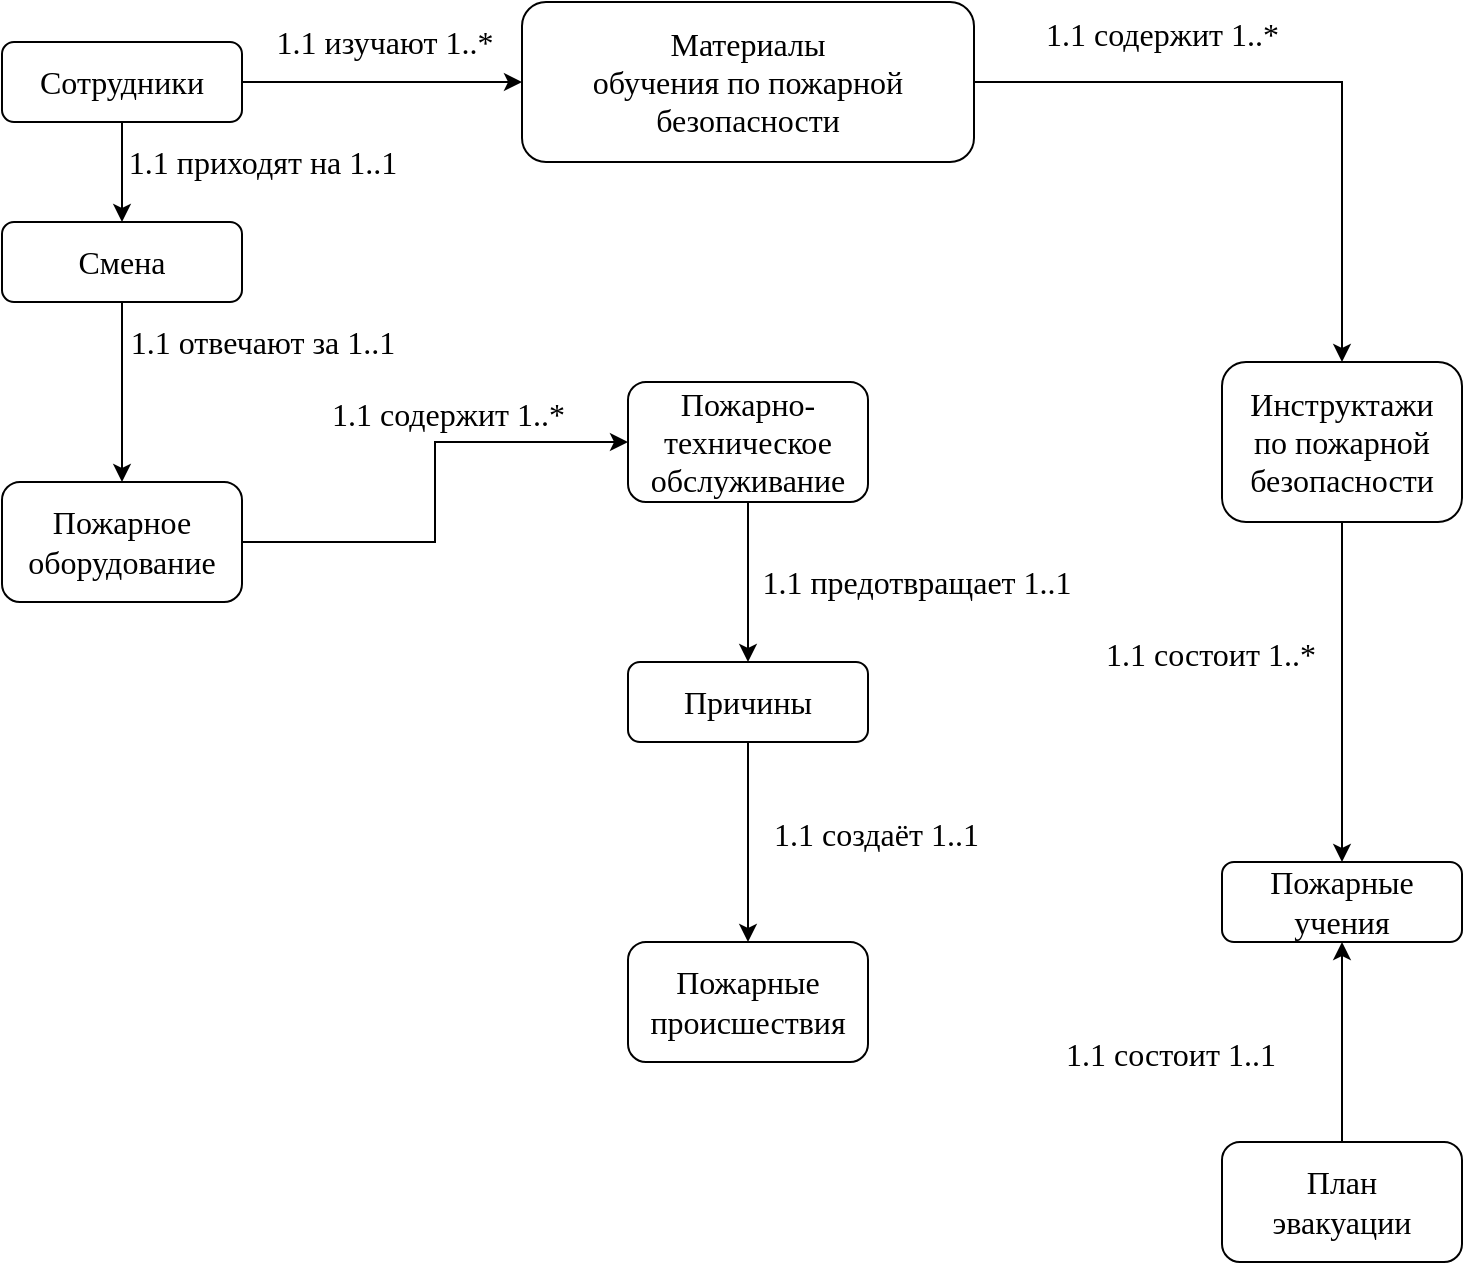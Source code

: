 <mxfile version="24.2.2" type="github">
  <diagram id="C5RBs43oDa-KdzZeNtuy" name="Page-1">
    <mxGraphModel dx="824" dy="1020" grid="1" gridSize="10" guides="1" tooltips="1" connect="1" arrows="1" fold="1" page="1" pageScale="1" pageWidth="827" pageHeight="1169" math="0" shadow="0">
      <root>
        <mxCell id="WIyWlLk6GJQsqaUBKTNV-0" />
        <mxCell id="WIyWlLk6GJQsqaUBKTNV-1" parent="WIyWlLk6GJQsqaUBKTNV-0" />
        <mxCell id="hJZQ2-0jvUvsS8JYfyV5-4" style="edgeStyle=orthogonalEdgeStyle;rounded=0;orthogonalLoop=1;jettySize=auto;html=1;exitX=1;exitY=0.5;exitDx=0;exitDy=0;entryX=0;entryY=0.5;entryDx=0;entryDy=0;" edge="1" parent="WIyWlLk6GJQsqaUBKTNV-1" source="WIyWlLk6GJQsqaUBKTNV-3" target="WIyWlLk6GJQsqaUBKTNV-7">
          <mxGeometry relative="1" as="geometry" />
        </mxCell>
        <mxCell id="hJZQ2-0jvUvsS8JYfyV5-5" value="&lt;span style=&quot;font-size:12.0pt;font-family:&amp;quot;Times New Roman&amp;quot;,serif;&lt;br/&gt;mso-fareast-font-family:&amp;quot;Times New Roman&amp;quot;;mso-font-kerning:0pt;mso-ligatures:&lt;br/&gt;none;mso-ansi-language:RU;mso-fareast-language:EN-US;mso-bidi-language:AR-SA&quot;&gt;1.1 изучают&lt;/span&gt;&lt;span style=&quot;font-size:12.0pt;font-family:&amp;quot;Times New Roman&amp;quot;,serif;&lt;br/&gt;mso-fareast-font-family:&amp;quot;Times New Roman&amp;quot;;mso-font-kerning:0pt;mso-ligatures:&lt;br/&gt;none;mso-ansi-language:RU;mso-fareast-language:EN-US;mso-bidi-language:AR-SA&quot;&gt;&amp;nbsp;&lt;/span&gt;&lt;span style=&quot;font-size:12.0pt;font-family:&amp;quot;Times New Roman&amp;quot;,serif;&lt;br/&gt;mso-fareast-font-family:&amp;quot;Times New Roman&amp;quot;;mso-font-kerning:0pt;mso-ligatures:&lt;br/&gt;none;mso-ansi-language:RU;mso-fareast-language:EN-US;mso-bidi-language:AR-SA&quot;&gt;1..*&lt;/span&gt;" style="edgeLabel;html=1;align=center;verticalAlign=middle;resizable=0;points=[];" vertex="1" connectable="0" parent="hJZQ2-0jvUvsS8JYfyV5-4">
          <mxGeometry x="-0.025" relative="1" as="geometry">
            <mxPoint x="2" y="-20" as="offset" />
          </mxGeometry>
        </mxCell>
        <mxCell id="hJZQ2-0jvUvsS8JYfyV5-37" value="" style="edgeStyle=orthogonalEdgeStyle;rounded=0;orthogonalLoop=1;jettySize=auto;html=1;" edge="1" parent="WIyWlLk6GJQsqaUBKTNV-1" source="WIyWlLk6GJQsqaUBKTNV-3" target="hJZQ2-0jvUvsS8JYfyV5-36">
          <mxGeometry relative="1" as="geometry" />
        </mxCell>
        <mxCell id="WIyWlLk6GJQsqaUBKTNV-3" value="&lt;span style=&quot;font-size:12.0pt;font-family:&amp;quot;Times New Roman&amp;quot;,serif;&lt;br/&gt;mso-fareast-font-family:&amp;quot;Times New Roman&amp;quot;;mso-font-kerning:0pt;mso-ligatures:&lt;br/&gt;none;mso-ansi-language:RU;mso-fareast-language:EN-US;mso-bidi-language:AR-SA&quot;&gt;Сотрудники&lt;/span&gt;" style="rounded=1;whiteSpace=wrap;html=1;fontSize=12;glass=0;strokeWidth=1;shadow=0;" parent="WIyWlLk6GJQsqaUBKTNV-1" vertex="1">
          <mxGeometry x="30" y="50" width="120" height="40" as="geometry" />
        </mxCell>
        <mxCell id="hJZQ2-0jvUvsS8JYfyV5-29" style="edgeStyle=orthogonalEdgeStyle;rounded=0;orthogonalLoop=1;jettySize=auto;html=1;exitX=1;exitY=0.5;exitDx=0;exitDy=0;entryX=0.5;entryY=0;entryDx=0;entryDy=0;" edge="1" parent="WIyWlLk6GJQsqaUBKTNV-1" source="WIyWlLk6GJQsqaUBKTNV-7" target="WIyWlLk6GJQsqaUBKTNV-11">
          <mxGeometry relative="1" as="geometry" />
        </mxCell>
        <mxCell id="WIyWlLk6GJQsqaUBKTNV-7" value="&lt;span style=&quot;font-size:12.0pt;font-family:&amp;quot;Times New Roman&amp;quot;,serif;&lt;br/&gt;mso-fareast-font-family:&amp;quot;Times New Roman&amp;quot;;mso-font-kerning:0pt;mso-ligatures:&lt;br/&gt;none;mso-ansi-language:RU;mso-fareast-language:EN-US;mso-bidi-language:AR-SA&quot;&gt;Материалы&lt;br/&gt;обучения по пожарной безопасности&lt;/span&gt;" style="rounded=1;whiteSpace=wrap;html=1;fontSize=12;glass=0;strokeWidth=1;shadow=0;" parent="WIyWlLk6GJQsqaUBKTNV-1" vertex="1">
          <mxGeometry x="290" y="30" width="226" height="80" as="geometry" />
        </mxCell>
        <mxCell id="hJZQ2-0jvUvsS8JYfyV5-26" value="" style="edgeStyle=orthogonalEdgeStyle;rounded=0;orthogonalLoop=1;jettySize=auto;html=1;" edge="1" parent="WIyWlLk6GJQsqaUBKTNV-1" source="WIyWlLk6GJQsqaUBKTNV-11" target="WIyWlLk6GJQsqaUBKTNV-12">
          <mxGeometry relative="1" as="geometry" />
        </mxCell>
        <mxCell id="WIyWlLk6GJQsqaUBKTNV-11" value="&lt;span style=&quot;font-size:12.0pt;font-family:&amp;quot;Times New Roman&amp;quot;,serif;&lt;br/&gt;mso-fareast-font-family:&amp;quot;Times New Roman&amp;quot;;mso-font-kerning:0pt;mso-ligatures:&lt;br/&gt;none;mso-ansi-language:RU;mso-fareast-language:EN-US;mso-bidi-language:AR-SA&quot;&gt;Инструктажи&lt;br/&gt;по пожарной безопасности&lt;/span&gt;" style="rounded=1;whiteSpace=wrap;html=1;fontSize=12;glass=0;strokeWidth=1;shadow=0;" parent="WIyWlLk6GJQsqaUBKTNV-1" vertex="1">
          <mxGeometry x="640" y="210" width="120" height="80" as="geometry" />
        </mxCell>
        <mxCell id="WIyWlLk6GJQsqaUBKTNV-12" value="&lt;span style=&quot;font-size:12.0pt;font-family:&amp;quot;Times New Roman&amp;quot;,serif;&lt;br/&gt;mso-fareast-font-family:&amp;quot;Times New Roman&amp;quot;;mso-font-kerning:0pt;mso-ligatures:&lt;br/&gt;none;mso-ansi-language:RU;mso-fareast-language:EN-US;mso-bidi-language:AR-SA&quot;&gt;Пожарные&lt;br/&gt;учения&lt;/span&gt;" style="rounded=1;whiteSpace=wrap;html=1;fontSize=12;glass=0;strokeWidth=1;shadow=0;" parent="WIyWlLk6GJQsqaUBKTNV-1" vertex="1">
          <mxGeometry x="640" y="460" width="120" height="40" as="geometry" />
        </mxCell>
        <mxCell id="hJZQ2-0jvUvsS8JYfyV5-27" value="" style="edgeStyle=orthogonalEdgeStyle;rounded=0;orthogonalLoop=1;jettySize=auto;html=1;" edge="1" parent="WIyWlLk6GJQsqaUBKTNV-1" source="hJZQ2-0jvUvsS8JYfyV5-2" target="WIyWlLk6GJQsqaUBKTNV-12">
          <mxGeometry relative="1" as="geometry" />
        </mxCell>
        <mxCell id="hJZQ2-0jvUvsS8JYfyV5-2" value="&lt;span style=&quot;font-size:12.0pt;font-family:&amp;quot;Times New Roman&amp;quot;,serif;&lt;br/&gt;mso-fareast-font-family:&amp;quot;Times New Roman&amp;quot;;mso-font-kerning:0pt;mso-ligatures:&lt;br/&gt;none;mso-ansi-language:RU;mso-fareast-language:EN-US;mso-bidi-language:AR-SA&quot;&gt;План&lt;br/&gt;эвакуации&lt;/span&gt;" style="rounded=1;whiteSpace=wrap;html=1;" vertex="1" parent="WIyWlLk6GJQsqaUBKTNV-1">
          <mxGeometry x="640" y="600" width="120" height="60" as="geometry" />
        </mxCell>
        <mxCell id="hJZQ2-0jvUvsS8JYfyV5-10" style="edgeStyle=orthogonalEdgeStyle;rounded=0;orthogonalLoop=1;jettySize=auto;html=1;exitX=0.5;exitY=1;exitDx=0;exitDy=0;" edge="1" parent="WIyWlLk6GJQsqaUBKTNV-1" source="WIyWlLk6GJQsqaUBKTNV-11" target="WIyWlLk6GJQsqaUBKTNV-11">
          <mxGeometry relative="1" as="geometry" />
        </mxCell>
        <mxCell id="hJZQ2-0jvUvsS8JYfyV5-11" value="&lt;span style=&quot;forced-color-adjust: none; color: rgb(0, 0, 0); font-style: normal; font-variant-ligatures: normal; font-variant-caps: normal; font-weight: 400; letter-spacing: normal; orphans: 2; text-align: center; text-indent: 0px; text-transform: none; widows: 2; word-spacing: 0px; -webkit-text-stroke-width: 0px; white-space: nowrap; text-decoration-thickness: initial; text-decoration-style: initial; text-decoration-color: initial; font-size: 12pt; font-family: &amp;quot;Times New Roman&amp;quot;, serif;&quot;&gt;1.1&amp;nbsp;&lt;/span&gt;&lt;span style=&quot;forced-color-adjust: none; color: rgb(0, 0, 0); font-style: normal; font-variant-ligatures: normal; font-variant-caps: normal; font-weight: 400; letter-spacing: normal; orphans: 2; text-align: center; text-indent: 0px; text-transform: none; widows: 2; word-spacing: 0px; -webkit-text-stroke-width: 0px; white-space: nowrap; text-decoration-thickness: initial; text-decoration-style: initial; text-decoration-color: initial; font-size: 12pt; font-family: &amp;quot;Times New Roman&amp;quot;, serif;&quot;&gt;содержит&amp;nbsp;&lt;/span&gt;&lt;span style=&quot;forced-color-adjust: none; color: rgb(0, 0, 0); font-style: normal; font-variant-ligatures: normal; font-variant-caps: normal; font-weight: 400; letter-spacing: normal; orphans: 2; text-align: center; text-indent: 0px; text-transform: none; widows: 2; word-spacing: 0px; -webkit-text-stroke-width: 0px; white-space: nowrap; text-decoration-thickness: initial; text-decoration-style: initial; text-decoration-color: initial; font-size: 12pt; font-family: &amp;quot;Times New Roman&amp;quot;, serif;&quot;&gt;1..*&lt;/span&gt;" style="text;whiteSpace=wrap;html=1;" vertex="1" parent="WIyWlLk6GJQsqaUBKTNV-1">
          <mxGeometry x="193" y="220" width="150" height="40" as="geometry" />
        </mxCell>
        <mxCell id="hJZQ2-0jvUvsS8JYfyV5-12" value="&lt;span style=&quot;forced-color-adjust: none; color: rgb(0, 0, 0); font-style: normal; font-variant-ligatures: normal; font-variant-caps: normal; font-weight: 400; letter-spacing: normal; orphans: 2; text-align: center; text-indent: 0px; text-transform: none; widows: 2; word-spacing: 0px; -webkit-text-stroke-width: 0px; white-space: nowrap; text-decoration-thickness: initial; text-decoration-style: initial; text-decoration-color: initial; font-size: 12pt; font-family: &amp;quot;Times New Roman&amp;quot;, serif;&quot;&gt;1.1&amp;nbsp;&lt;/span&gt;&lt;span style=&quot;forced-color-adjust: none; color: rgb(0, 0, 0); font-style: normal; font-variant-ligatures: normal; font-variant-caps: normal; font-weight: 400; letter-spacing: normal; orphans: 2; text-align: center; text-indent: 0px; text-transform: none; widows: 2; word-spacing: 0px; -webkit-text-stroke-width: 0px; white-space: nowrap; text-decoration-thickness: initial; text-decoration-style: initial; text-decoration-color: initial; font-size: 12pt; font-family: &amp;quot;Times New Roman&amp;quot;, serif;&quot;&gt;состоит&amp;nbsp;&lt;/span&gt;&lt;span style=&quot;forced-color-adjust: none; color: rgb(0, 0, 0); font-style: normal; font-variant-ligatures: normal; font-variant-caps: normal; font-weight: 400; letter-spacing: normal; orphans: 2; text-align: center; text-indent: 0px; text-transform: none; widows: 2; word-spacing: 0px; -webkit-text-stroke-width: 0px; white-space: nowrap; text-decoration-thickness: initial; text-decoration-style: initial; text-decoration-color: initial; font-size: 12pt; font-family: &amp;quot;Times New Roman&amp;quot;, serif;&quot;&gt;1..*&lt;/span&gt;" style="text;whiteSpace=wrap;html=1;" vertex="1" parent="WIyWlLk6GJQsqaUBKTNV-1">
          <mxGeometry x="580" y="340" width="150" height="40" as="geometry" />
        </mxCell>
        <mxCell id="hJZQ2-0jvUvsS8JYfyV5-13" value="&lt;span style=&quot;forced-color-adjust: none; color: rgb(0, 0, 0); font-style: normal; font-variant-ligatures: normal; font-variant-caps: normal; font-weight: 400; letter-spacing: normal; orphans: 2; text-align: center; text-indent: 0px; text-transform: none; widows: 2; word-spacing: 0px; -webkit-text-stroke-width: 0px; white-space: nowrap; text-decoration-thickness: initial; text-decoration-style: initial; text-decoration-color: initial; font-size: 12pt; font-family: &amp;quot;Times New Roman&amp;quot;, serif;&quot;&gt;1.1&amp;nbsp;&lt;/span&gt;&lt;span style=&quot;forced-color-adjust: none; color: rgb(0, 0, 0); font-style: normal; font-variant-ligatures: normal; font-variant-caps: normal; font-weight: 400; letter-spacing: normal; orphans: 2; text-align: center; text-indent: 0px; text-transform: none; widows: 2; word-spacing: 0px; -webkit-text-stroke-width: 0px; white-space: nowrap; text-decoration-thickness: initial; text-decoration-style: initial; text-decoration-color: initial; font-size: 12pt; font-family: &amp;quot;Times New Roman&amp;quot;, serif;&quot;&gt;состоит&amp;nbsp;&lt;/span&gt;&lt;span style=&quot;forced-color-adjust: none; color: rgb(0, 0, 0); font-style: normal; font-variant-ligatures: normal; font-variant-caps: normal; font-weight: 400; letter-spacing: normal; orphans: 2; text-align: center; text-indent: 0px; text-transform: none; widows: 2; word-spacing: 0px; -webkit-text-stroke-width: 0px; white-space: nowrap; text-decoration-thickness: initial; text-decoration-style: initial; text-decoration-color: initial; font-size: 12pt; font-family: &amp;quot;Times New Roman&amp;quot;, serif;&quot;&gt;1..1&lt;/span&gt;" style="text;whiteSpace=wrap;html=1;" vertex="1" parent="WIyWlLk6GJQsqaUBKTNV-1">
          <mxGeometry x="560" y="540" width="150" height="40" as="geometry" />
        </mxCell>
        <mxCell id="hJZQ2-0jvUvsS8JYfyV5-23" style="edgeStyle=orthogonalEdgeStyle;rounded=0;orthogonalLoop=1;jettySize=auto;html=1;exitX=1;exitY=0.5;exitDx=0;exitDy=0;entryX=0;entryY=0.5;entryDx=0;entryDy=0;" edge="1" parent="WIyWlLk6GJQsqaUBKTNV-1" source="hJZQ2-0jvUvsS8JYfyV5-15" target="hJZQ2-0jvUvsS8JYfyV5-16">
          <mxGeometry relative="1" as="geometry" />
        </mxCell>
        <mxCell id="hJZQ2-0jvUvsS8JYfyV5-15" value="&lt;span style=&quot;font-size:12.0pt;font-family:&amp;quot;Times New Roman&amp;quot;,serif;&lt;br/&gt;mso-fareast-font-family:&amp;quot;Times New Roman&amp;quot;;mso-font-kerning:0pt;mso-ligatures:&lt;br/&gt;none;mso-ansi-language:RU;mso-fareast-language:EN-US;mso-bidi-language:AR-SA&quot;&gt;Пожарное&lt;br/&gt;оборудование&lt;/span&gt;" style="rounded=1;whiteSpace=wrap;html=1;" vertex="1" parent="WIyWlLk6GJQsqaUBKTNV-1">
          <mxGeometry x="30" y="270" width="120" height="60" as="geometry" />
        </mxCell>
        <mxCell id="hJZQ2-0jvUvsS8JYfyV5-41" value="" style="edgeStyle=orthogonalEdgeStyle;rounded=0;orthogonalLoop=1;jettySize=auto;html=1;" edge="1" parent="WIyWlLk6GJQsqaUBKTNV-1" source="hJZQ2-0jvUvsS8JYfyV5-16" target="hJZQ2-0jvUvsS8JYfyV5-35">
          <mxGeometry relative="1" as="geometry" />
        </mxCell>
        <mxCell id="hJZQ2-0jvUvsS8JYfyV5-16" value="&lt;span style=&quot;font-size:12.0pt;font-family:&amp;quot;Times New Roman&amp;quot;,serif;&lt;br/&gt;mso-fareast-font-family:&amp;quot;Times New Roman&amp;quot;;mso-font-kerning:0pt;mso-ligatures:&lt;br/&gt;none;mso-ansi-language:RU;mso-fareast-language:EN-US;mso-bidi-language:AR-SA&quot;&gt;Пожарно-техническое&lt;br/&gt;обслуживание&lt;/span&gt;" style="rounded=1;whiteSpace=wrap;html=1;" vertex="1" parent="WIyWlLk6GJQsqaUBKTNV-1">
          <mxGeometry x="343" y="220" width="120" height="60" as="geometry" />
        </mxCell>
        <mxCell id="hJZQ2-0jvUvsS8JYfyV5-30" value="&lt;span style=&quot;forced-color-adjust: none; color: rgb(0, 0, 0); font-style: normal; font-variant-ligatures: normal; font-variant-caps: normal; font-weight: 400; letter-spacing: normal; orphans: 2; text-align: center; text-indent: 0px; text-transform: none; widows: 2; word-spacing: 0px; -webkit-text-stroke-width: 0px; white-space: nowrap; text-decoration-thickness: initial; text-decoration-style: initial; text-decoration-color: initial; font-size: 12pt; font-family: &amp;quot;Times New Roman&amp;quot;, serif;&quot;&gt;1.1&amp;nbsp;&lt;/span&gt;&lt;span style=&quot;forced-color-adjust: none; color: rgb(0, 0, 0); font-style: normal; font-variant-ligatures: normal; font-variant-caps: normal; font-weight: 400; letter-spacing: normal; orphans: 2; text-align: center; text-indent: 0px; text-transform: none; widows: 2; word-spacing: 0px; -webkit-text-stroke-width: 0px; white-space: nowrap; text-decoration-thickness: initial; text-decoration-style: initial; text-decoration-color: initial; font-size: 12pt; font-family: &amp;quot;Times New Roman&amp;quot;, serif;&quot;&gt;содержит&amp;nbsp;&lt;/span&gt;&lt;span style=&quot;forced-color-adjust: none; color: rgb(0, 0, 0); font-style: normal; font-variant-ligatures: normal; font-variant-caps: normal; font-weight: 400; letter-spacing: normal; orphans: 2; text-align: center; text-indent: 0px; text-transform: none; widows: 2; word-spacing: 0px; -webkit-text-stroke-width: 0px; white-space: nowrap; text-decoration-thickness: initial; text-decoration-style: initial; text-decoration-color: initial; font-size: 12pt; font-family: &amp;quot;Times New Roman&amp;quot;, serif;&quot;&gt;1..*&lt;/span&gt;" style="text;whiteSpace=wrap;html=1;" vertex="1" parent="WIyWlLk6GJQsqaUBKTNV-1">
          <mxGeometry x="550" y="30" width="150" height="40" as="geometry" />
        </mxCell>
        <mxCell id="hJZQ2-0jvUvsS8JYfyV5-31" value="&lt;span style=&quot;font-size:12.0pt;font-family:&amp;quot;Times New Roman&amp;quot;,serif;&lt;br/&gt;mso-fareast-font-family:&amp;quot;Times New Roman&amp;quot;;mso-font-kerning:0pt;mso-ligatures:&lt;br/&gt;none;mso-ansi-language:RU;mso-fareast-language:EN-US;mso-bidi-language:AR-SA&quot;&gt;Пожарные&lt;br/&gt;происшествия&lt;/span&gt;" style="rounded=1;whiteSpace=wrap;html=1;" vertex="1" parent="WIyWlLk6GJQsqaUBKTNV-1">
          <mxGeometry x="343" y="500" width="120" height="60" as="geometry" />
        </mxCell>
        <mxCell id="hJZQ2-0jvUvsS8JYfyV5-33" value="&lt;span style=&quot;font-size:12.0pt;font-family:&amp;quot;Times New Roman&amp;quot;,serif;&lt;br/&gt;mso-fareast-font-family:&amp;quot;Times New Roman&amp;quot;;mso-font-kerning:0pt;mso-ligatures:&lt;br/&gt;none;mso-ansi-language:RU;mso-fareast-language:EN-US;mso-bidi-language:AR-SA&quot;&gt;1.1 предотвращает&lt;/span&gt;&lt;span style=&quot;font-size:12.0pt;font-family:&amp;quot;Times New Roman&amp;quot;,serif;&lt;br/&gt;mso-fareast-font-family:&amp;quot;Times New Roman&amp;quot;;mso-font-kerning:0pt;mso-ligatures:&lt;br/&gt;none;mso-ansi-language:RU;mso-fareast-language:EN-US;mso-bidi-language:AR-SA&quot;&gt;&amp;nbsp;&lt;/span&gt;&lt;span style=&quot;font-size:12.0pt;font-family:&amp;quot;Times New Roman&amp;quot;,serif;&lt;br/&gt;mso-fareast-font-family:&amp;quot;Times New Roman&amp;quot;;mso-font-kerning:0pt;mso-ligatures:&lt;br/&gt;none;mso-ansi-language:RU;mso-fareast-language:EN-US;mso-bidi-language:AR-SA&quot;&gt;1..1&lt;/span&gt;" style="edgeLabel;html=1;align=center;verticalAlign=middle;resizable=0;points=[];" vertex="1" connectable="0" parent="WIyWlLk6GJQsqaUBKTNV-1">
          <mxGeometry x="430" y="320" as="geometry">
            <mxPoint x="57" as="offset" />
          </mxGeometry>
        </mxCell>
        <mxCell id="hJZQ2-0jvUvsS8JYfyV5-42" value="" style="edgeStyle=orthogonalEdgeStyle;rounded=0;orthogonalLoop=1;jettySize=auto;html=1;" edge="1" parent="WIyWlLk6GJQsqaUBKTNV-1" source="hJZQ2-0jvUvsS8JYfyV5-35" target="hJZQ2-0jvUvsS8JYfyV5-31">
          <mxGeometry relative="1" as="geometry" />
        </mxCell>
        <mxCell id="hJZQ2-0jvUvsS8JYfyV5-35" value="&lt;font face=&quot;Times New Roman, serif&quot;&gt;&lt;span style=&quot;font-size: 16px;&quot;&gt;Причины&lt;/span&gt;&lt;/font&gt;" style="rounded=1;whiteSpace=wrap;html=1;fontSize=12;glass=0;strokeWidth=1;shadow=0;" vertex="1" parent="WIyWlLk6GJQsqaUBKTNV-1">
          <mxGeometry x="343" y="360" width="120" height="40" as="geometry" />
        </mxCell>
        <mxCell id="hJZQ2-0jvUvsS8JYfyV5-39" value="" style="edgeStyle=orthogonalEdgeStyle;rounded=0;orthogonalLoop=1;jettySize=auto;html=1;" edge="1" parent="WIyWlLk6GJQsqaUBKTNV-1" source="hJZQ2-0jvUvsS8JYfyV5-36" target="hJZQ2-0jvUvsS8JYfyV5-15">
          <mxGeometry relative="1" as="geometry" />
        </mxCell>
        <mxCell id="hJZQ2-0jvUvsS8JYfyV5-36" value="&lt;font face=&quot;Times New Roman, serif&quot;&gt;&lt;span style=&quot;font-size: 16px;&quot;&gt;Смена&lt;/span&gt;&lt;/font&gt;" style="rounded=1;whiteSpace=wrap;html=1;fontSize=12;glass=0;strokeWidth=1;shadow=0;" vertex="1" parent="WIyWlLk6GJQsqaUBKTNV-1">
          <mxGeometry x="30" y="140" width="120" height="40" as="geometry" />
        </mxCell>
        <mxCell id="hJZQ2-0jvUvsS8JYfyV5-38" value="&lt;span style=&quot;font-size:12.0pt;font-family:&amp;quot;Times New Roman&amp;quot;,serif;&lt;br/&gt;mso-fareast-font-family:&amp;quot;Times New Roman&amp;quot;;mso-font-kerning:0pt;mso-ligatures:&lt;br/&gt;none;mso-ansi-language:RU;mso-fareast-language:EN-US;mso-bidi-language:AR-SA&quot;&gt;1.1 приходят на&amp;nbsp;&lt;/span&gt;&lt;span style=&quot;font-size:12.0pt;font-family:&amp;quot;Times New Roman&amp;quot;,serif;&lt;br/&gt;mso-fareast-font-family:&amp;quot;Times New Roman&amp;quot;;mso-font-kerning:0pt;mso-ligatures:&lt;br/&gt;none;mso-ansi-language:RU;mso-fareast-language:EN-US;mso-bidi-language:AR-SA&quot;&gt;1..1&lt;/span&gt;" style="edgeLabel;html=1;align=center;verticalAlign=middle;resizable=0;points=[];" vertex="1" connectable="0" parent="WIyWlLk6GJQsqaUBKTNV-1">
          <mxGeometry x="160" y="110" as="geometry" />
        </mxCell>
        <mxCell id="hJZQ2-0jvUvsS8JYfyV5-40" value="&lt;span style=&quot;font-size:12.0pt;font-family:&amp;quot;Times New Roman&amp;quot;,serif;&lt;br/&gt;mso-fareast-font-family:&amp;quot;Times New Roman&amp;quot;;mso-font-kerning:0pt;mso-ligatures:&lt;br/&gt;none;mso-ansi-language:RU;mso-fareast-language:EN-US;mso-bidi-language:AR-SA&quot;&gt;1.1 отвечают за&lt;/span&gt;&lt;span style=&quot;font-size:12.0pt;font-family:&amp;quot;Times New Roman&amp;quot;,serif;&lt;br/&gt;mso-fareast-font-family:&amp;quot;Times New Roman&amp;quot;;mso-font-kerning:0pt;mso-ligatures:&lt;br/&gt;none;mso-ansi-language:RU;mso-fareast-language:EN-US;mso-bidi-language:AR-SA&quot;&gt;&amp;nbsp;&lt;/span&gt;&lt;span style=&quot;font-size:12.0pt;font-family:&amp;quot;Times New Roman&amp;quot;,serif;&lt;br/&gt;mso-fareast-font-family:&amp;quot;Times New Roman&amp;quot;;mso-font-kerning:0pt;mso-ligatures:&lt;br/&gt;none;mso-ansi-language:RU;mso-fareast-language:EN-US;mso-bidi-language:AR-SA&quot;&gt;1..1&lt;/span&gt;" style="edgeLabel;html=1;align=center;verticalAlign=middle;resizable=0;points=[];" vertex="1" connectable="0" parent="WIyWlLk6GJQsqaUBKTNV-1">
          <mxGeometry x="160" y="200" as="geometry" />
        </mxCell>
        <mxCell id="hJZQ2-0jvUvsS8JYfyV5-43" value="&lt;span style=&quot;forced-color-adjust: none; color: rgb(0, 0, 0); font-style: normal; font-variant-ligatures: normal; font-variant-caps: normal; font-weight: 400; letter-spacing: normal; orphans: 2; text-align: center; text-indent: 0px; text-transform: none; widows: 2; word-spacing: 0px; -webkit-text-stroke-width: 0px; white-space: nowrap; text-decoration-thickness: initial; text-decoration-style: initial; text-decoration-color: initial; font-size: 12pt; font-family: &amp;quot;Times New Roman&amp;quot;, serif;&quot;&gt;1.1 создаёт&lt;/span&gt;&lt;span style=&quot;forced-color-adjust: none; color: rgb(0, 0, 0); font-style: normal; font-variant-ligatures: normal; font-variant-caps: normal; font-weight: 400; letter-spacing: normal; orphans: 2; text-align: center; text-indent: 0px; text-transform: none; widows: 2; word-spacing: 0px; -webkit-text-stroke-width: 0px; white-space: nowrap; text-decoration-thickness: initial; text-decoration-style: initial; text-decoration-color: initial; font-size: 12pt; font-family: &amp;quot;Times New Roman&amp;quot;, serif;&quot;&gt;&amp;nbsp;&lt;/span&gt;&lt;span style=&quot;forced-color-adjust: none; color: rgb(0, 0, 0); font-style: normal; font-variant-ligatures: normal; font-variant-caps: normal; font-weight: 400; letter-spacing: normal; orphans: 2; text-align: center; text-indent: 0px; text-transform: none; widows: 2; word-spacing: 0px; -webkit-text-stroke-width: 0px; white-space: nowrap; text-decoration-thickness: initial; text-decoration-style: initial; text-decoration-color: initial; font-size: 12pt; font-family: &amp;quot;Times New Roman&amp;quot;, serif;&quot;&gt;1..1&lt;/span&gt;" style="text;whiteSpace=wrap;html=1;" vertex="1" parent="WIyWlLk6GJQsqaUBKTNV-1">
          <mxGeometry x="414" y="430" width="190" height="40" as="geometry" />
        </mxCell>
      </root>
    </mxGraphModel>
  </diagram>
</mxfile>
